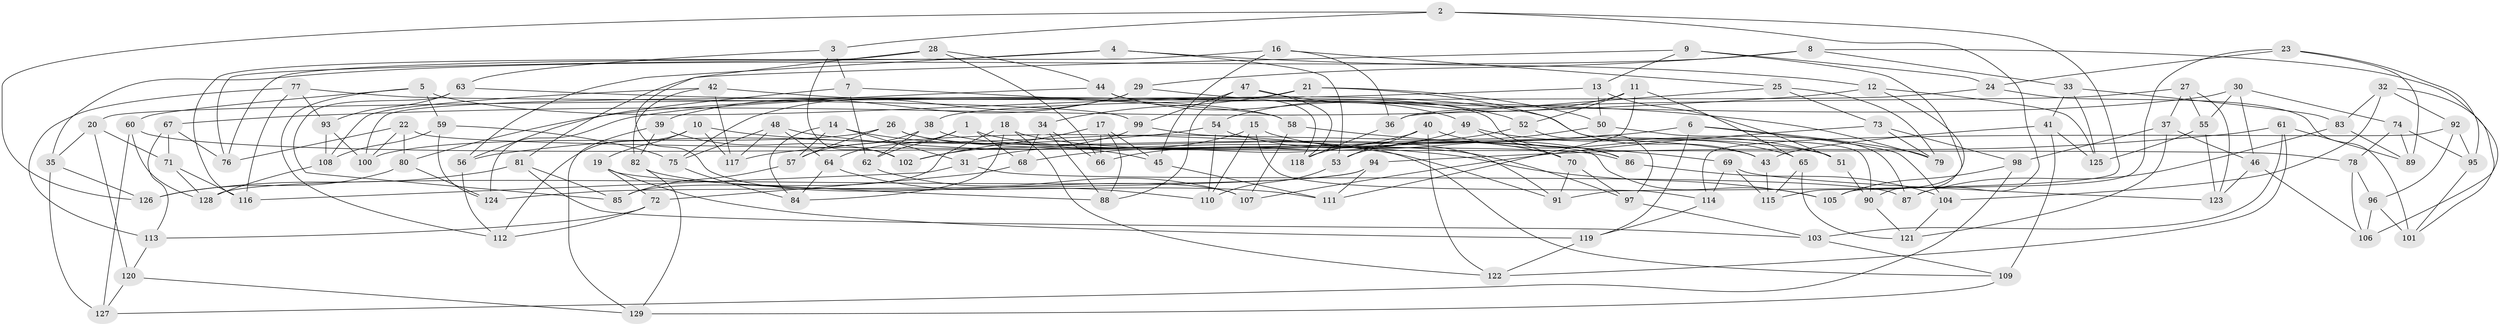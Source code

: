 // coarse degree distribution, {4: 0.8043478260869565, 12: 0.010869565217391304, 3: 0.08695652173913043, 9: 0.010869565217391304, 11: 0.010869565217391304, 10: 0.03260869565217391, 8: 0.010869565217391304, 6: 0.010869565217391304, 7: 0.010869565217391304, 5: 0.010869565217391304}
// Generated by graph-tools (version 1.1) at 2025/53/03/04/25 22:53:39]
// undirected, 129 vertices, 258 edges
graph export_dot {
  node [color=gray90,style=filled];
  1;
  2;
  3;
  4;
  5;
  6;
  7;
  8;
  9;
  10;
  11;
  12;
  13;
  14;
  15;
  16;
  17;
  18;
  19;
  20;
  21;
  22;
  23;
  24;
  25;
  26;
  27;
  28;
  29;
  30;
  31;
  32;
  33;
  34;
  35;
  36;
  37;
  38;
  39;
  40;
  41;
  42;
  43;
  44;
  45;
  46;
  47;
  48;
  49;
  50;
  51;
  52;
  53;
  54;
  55;
  56;
  57;
  58;
  59;
  60;
  61;
  62;
  63;
  64;
  65;
  66;
  67;
  68;
  69;
  70;
  71;
  72;
  73;
  74;
  75;
  76;
  77;
  78;
  79;
  80;
  81;
  82;
  83;
  84;
  85;
  86;
  87;
  88;
  89;
  90;
  91;
  92;
  93;
  94;
  95;
  96;
  97;
  98;
  99;
  100;
  101;
  102;
  103;
  104;
  105;
  106;
  107;
  108;
  109;
  110;
  111;
  112;
  113;
  114;
  115;
  116;
  117;
  118;
  119;
  120;
  121;
  122;
  123;
  124;
  125;
  126;
  127;
  128;
  129;
  1 -- 43;
  1 -- 68;
  1 -- 62;
  1 -- 64;
  2 -- 91;
  2 -- 126;
  2 -- 87;
  2 -- 3;
  3 -- 7;
  3 -- 63;
  3 -- 102;
  4 -- 53;
  4 -- 76;
  4 -- 56;
  4 -- 12;
  5 -- 90;
  5 -- 59;
  5 -- 112;
  5 -- 60;
  6 -- 79;
  6 -- 104;
  6 -- 119;
  6 -- 117;
  7 -- 62;
  7 -- 58;
  7 -- 56;
  8 -- 35;
  8 -- 106;
  8 -- 29;
  8 -- 33;
  9 -- 115;
  9 -- 13;
  9 -- 81;
  9 -- 24;
  10 -- 91;
  10 -- 112;
  10 -- 19;
  10 -- 117;
  11 -- 111;
  11 -- 65;
  11 -- 52;
  11 -- 54;
  12 -- 125;
  12 -- 90;
  12 -- 67;
  13 -- 51;
  13 -- 20;
  13 -- 50;
  14 -- 84;
  14 -- 45;
  14 -- 57;
  14 -- 31;
  15 -- 31;
  15 -- 110;
  15 -- 114;
  15 -- 86;
  16 -- 25;
  16 -- 76;
  16 -- 45;
  16 -- 36;
  17 -- 102;
  17 -- 45;
  17 -- 66;
  17 -- 88;
  18 -- 51;
  18 -- 84;
  18 -- 122;
  18 -- 85;
  19 -- 119;
  19 -- 72;
  19 -- 88;
  20 -- 71;
  20 -- 120;
  20 -- 35;
  21 -- 50;
  21 -- 34;
  21 -- 100;
  21 -- 43;
  22 -- 80;
  22 -- 76;
  22 -- 100;
  22 -- 78;
  23 -- 105;
  23 -- 24;
  23 -- 95;
  23 -- 89;
  24 -- 101;
  24 -- 38;
  25 -- 36;
  25 -- 79;
  25 -- 73;
  26 -- 97;
  26 -- 109;
  26 -- 57;
  26 -- 100;
  27 -- 55;
  27 -- 36;
  27 -- 37;
  27 -- 123;
  28 -- 107;
  28 -- 116;
  28 -- 66;
  28 -- 44;
  29 -- 86;
  29 -- 39;
  29 -- 75;
  30 -- 124;
  30 -- 55;
  30 -- 74;
  30 -- 46;
  31 -- 116;
  31 -- 87;
  32 -- 92;
  32 -- 104;
  32 -- 83;
  32 -- 101;
  33 -- 125;
  33 -- 83;
  33 -- 41;
  34 -- 66;
  34 -- 68;
  34 -- 88;
  35 -- 126;
  35 -- 127;
  36 -- 118;
  37 -- 98;
  37 -- 121;
  37 -- 46;
  38 -- 91;
  38 -- 57;
  38 -- 62;
  39 -- 102;
  39 -- 82;
  39 -- 129;
  40 -- 122;
  40 -- 65;
  40 -- 53;
  40 -- 68;
  41 -- 109;
  41 -- 43;
  41 -- 125;
  42 -- 117;
  42 -- 58;
  42 -- 82;
  42 -- 108;
  43 -- 115;
  44 -- 118;
  44 -- 49;
  44 -- 80;
  45 -- 111;
  46 -- 106;
  46 -- 123;
  47 -- 88;
  47 -- 52;
  47 -- 118;
  47 -- 99;
  48 -- 64;
  48 -- 75;
  48 -- 105;
  48 -- 117;
  49 -- 70;
  49 -- 51;
  49 -- 66;
  50 -- 53;
  50 -- 87;
  51 -- 90;
  52 -- 97;
  52 -- 118;
  53 -- 110;
  54 -- 110;
  54 -- 56;
  54 -- 70;
  55 -- 125;
  55 -- 123;
  56 -- 112;
  57 -- 85;
  58 -- 107;
  58 -- 69;
  59 -- 124;
  59 -- 75;
  59 -- 108;
  60 -- 127;
  60 -- 86;
  60 -- 128;
  61 -- 122;
  61 -- 89;
  61 -- 94;
  61 -- 103;
  62 -- 107;
  63 -- 79;
  63 -- 85;
  63 -- 93;
  64 -- 110;
  64 -- 84;
  65 -- 121;
  65 -- 115;
  67 -- 71;
  67 -- 113;
  67 -- 76;
  68 -- 72;
  69 -- 114;
  69 -- 123;
  69 -- 115;
  70 -- 97;
  70 -- 91;
  71 -- 128;
  71 -- 116;
  72 -- 112;
  72 -- 113;
  73 -- 79;
  73 -- 107;
  73 -- 98;
  74 -- 78;
  74 -- 89;
  74 -- 95;
  75 -- 84;
  77 -- 116;
  77 -- 113;
  77 -- 99;
  77 -- 93;
  78 -- 96;
  78 -- 106;
  80 -- 124;
  80 -- 126;
  81 -- 85;
  81 -- 103;
  81 -- 126;
  82 -- 111;
  82 -- 129;
  83 -- 89;
  83 -- 87;
  86 -- 104;
  90 -- 121;
  92 -- 96;
  92 -- 114;
  92 -- 95;
  93 -- 100;
  93 -- 108;
  94 -- 111;
  94 -- 124;
  94 -- 128;
  95 -- 101;
  96 -- 101;
  96 -- 106;
  97 -- 103;
  98 -- 127;
  98 -- 105;
  99 -- 102;
  99 -- 105;
  103 -- 109;
  104 -- 121;
  108 -- 128;
  109 -- 129;
  113 -- 120;
  114 -- 119;
  119 -- 122;
  120 -- 127;
  120 -- 129;
}
